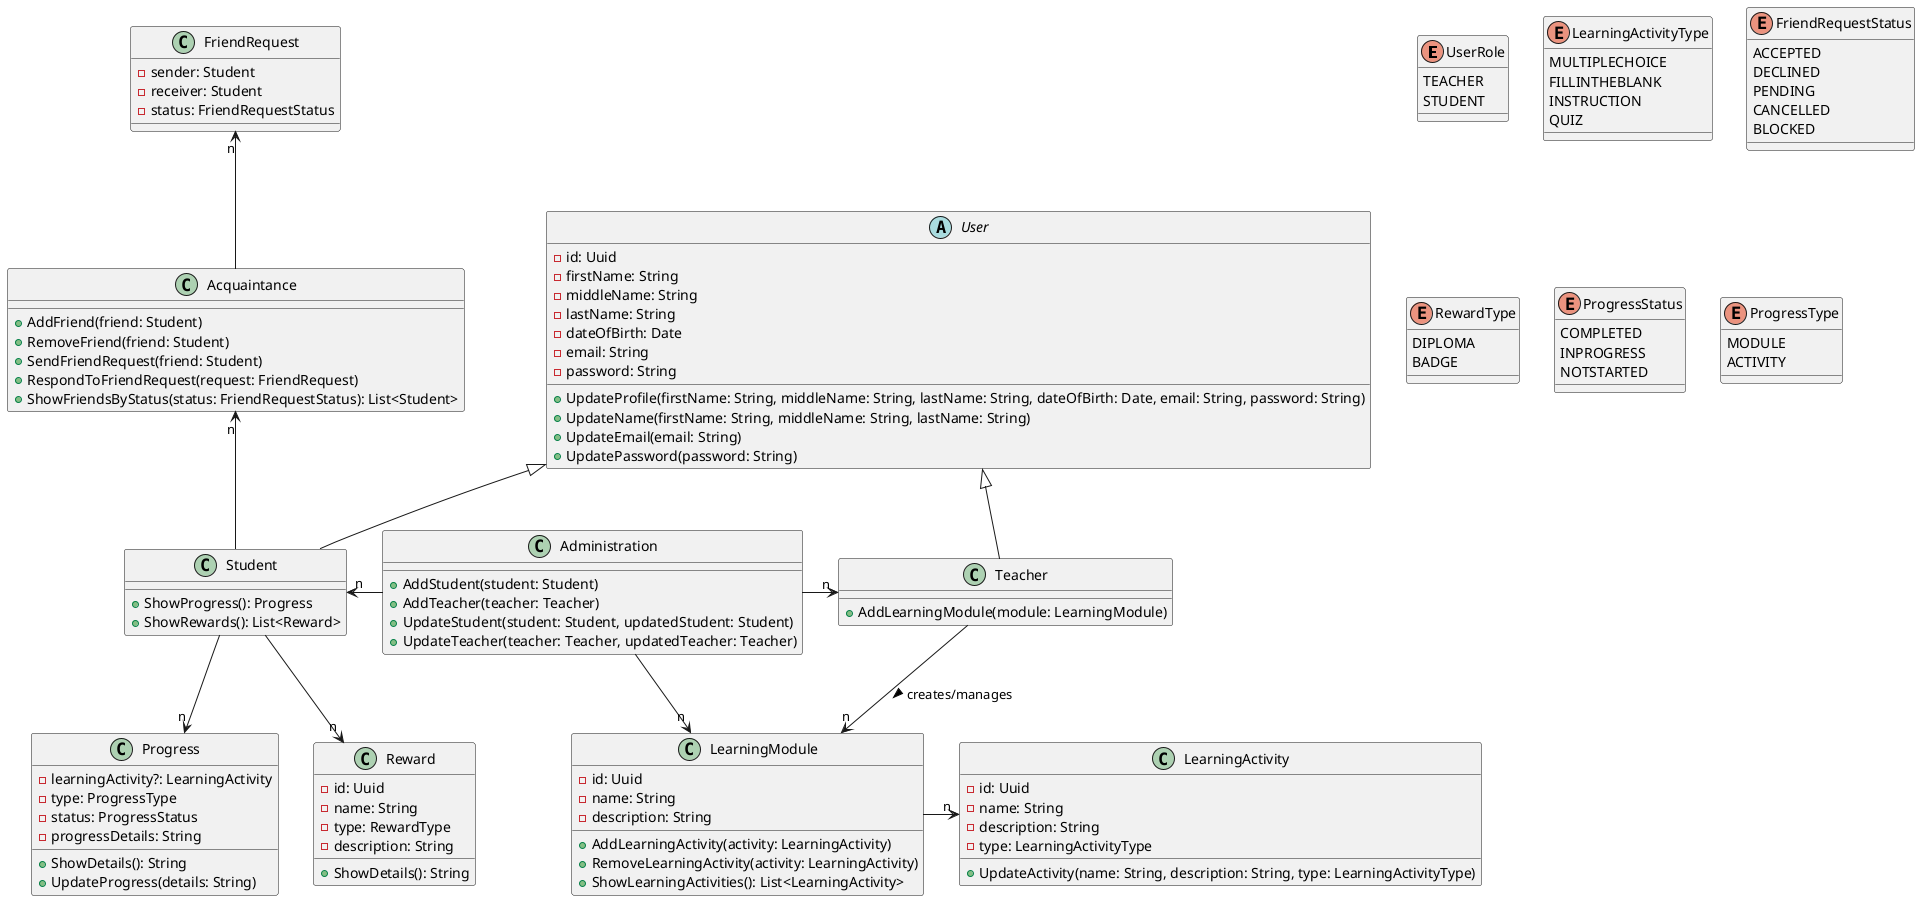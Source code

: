 @startuml

enum UserRole {
    TEACHER
    STUDENT
}

enum LearningActivityType {
    MULTIPLECHOICE
    FILLINTHEBLANK
    INSTRUCTION
    QUIZ
}

enum FriendRequestStatus {
    ACCEPTED
    DECLINED
    PENDING
    CANCELLED
    BLOCKED
}

enum RewardType {
    DIPLOMA
    BADGE
}

enum ProgressStatus {
    COMPLETED
    INPROGRESS
    NOTSTARTED
}

enum ProgressType {
    MODULE
    ACTIVITY
}

' Base class for common user attributes
abstract class User {
    -id: Uuid
    -firstName: String
    -middleName: String
    -lastName: String
    -dateOfBirth: Date
    -email: String
    -password: String
    +UpdateProfile(firstName: String, middleName: String, lastName: String, dateOfBirth: Date, email: String, password: String)
    +UpdateName(firstName: String, middleName: String, lastName: String)
    +UpdateEmail(email: String)
    +UpdatePassword(password: String)
}

class Administration {
    +AddStudent(student: Student)
    +AddTeacher(teacher: Teacher)
    +UpdateStudent(student: Student, updatedStudent: Student)
    +UpdateTeacher(teacher: Teacher, updatedTeacher: Teacher)
}

class Teacher extends User {
    +AddLearningModule(module: LearningModule)
}

class Student extends User {
    +ShowProgress(): Progress
    +ShowRewards(): List<Reward>
}

class LearningModule {
    -id: Uuid
    -name: String
    -description: String
    +AddLearningActivity(activity: LearningActivity)
    +RemoveLearningActivity(activity: LearningActivity)
    +ShowLearningActivities(): List<LearningActivity>
}


class LearningActivity {
    -id: Uuid
    -name: String
    -description: String
    -type: LearningActivityType
    +UpdateActivity(name: String, description: String, type: LearningActivityType)
}



class Progress {
    -learningActivity?: LearningActivity
    -type: ProgressType
    -status: ProgressStatus
    -progressDetails: String
    +ShowDetails(): String
    +UpdateProgress(details: String)
}

class Reward {
    -id: Uuid
    -name: String
    -type: RewardType
    -description: String
    +ShowDetails(): String
}

class Acquaintance {
    +AddFriend(friend: Student)
    +RemoveFriend(friend: Student)
    +SendFriendRequest(friend: Student)
    +RespondToFriendRequest(request: FriendRequest)
    +ShowFriendsByStatus(status: FriendRequestStatus): List<Student>
}

class FriendRequest {
    -sender: Student
    -receiver: Student
    -status: FriendRequestStatus
}



Administration -left-> "n" Student
Administration -right-> "n" Teacher
Administration -down-> "n" LearningModule
LearningModule -right-> "n" LearningActivity
Student -up-> "n" Acquaintance
Teacher -down-> "n" LearningModule : creates/manages >
Student -down-> "n" Progress
Student -down-> "n" Reward
Acquaintance -up-> "n" FriendRequest

@enduml